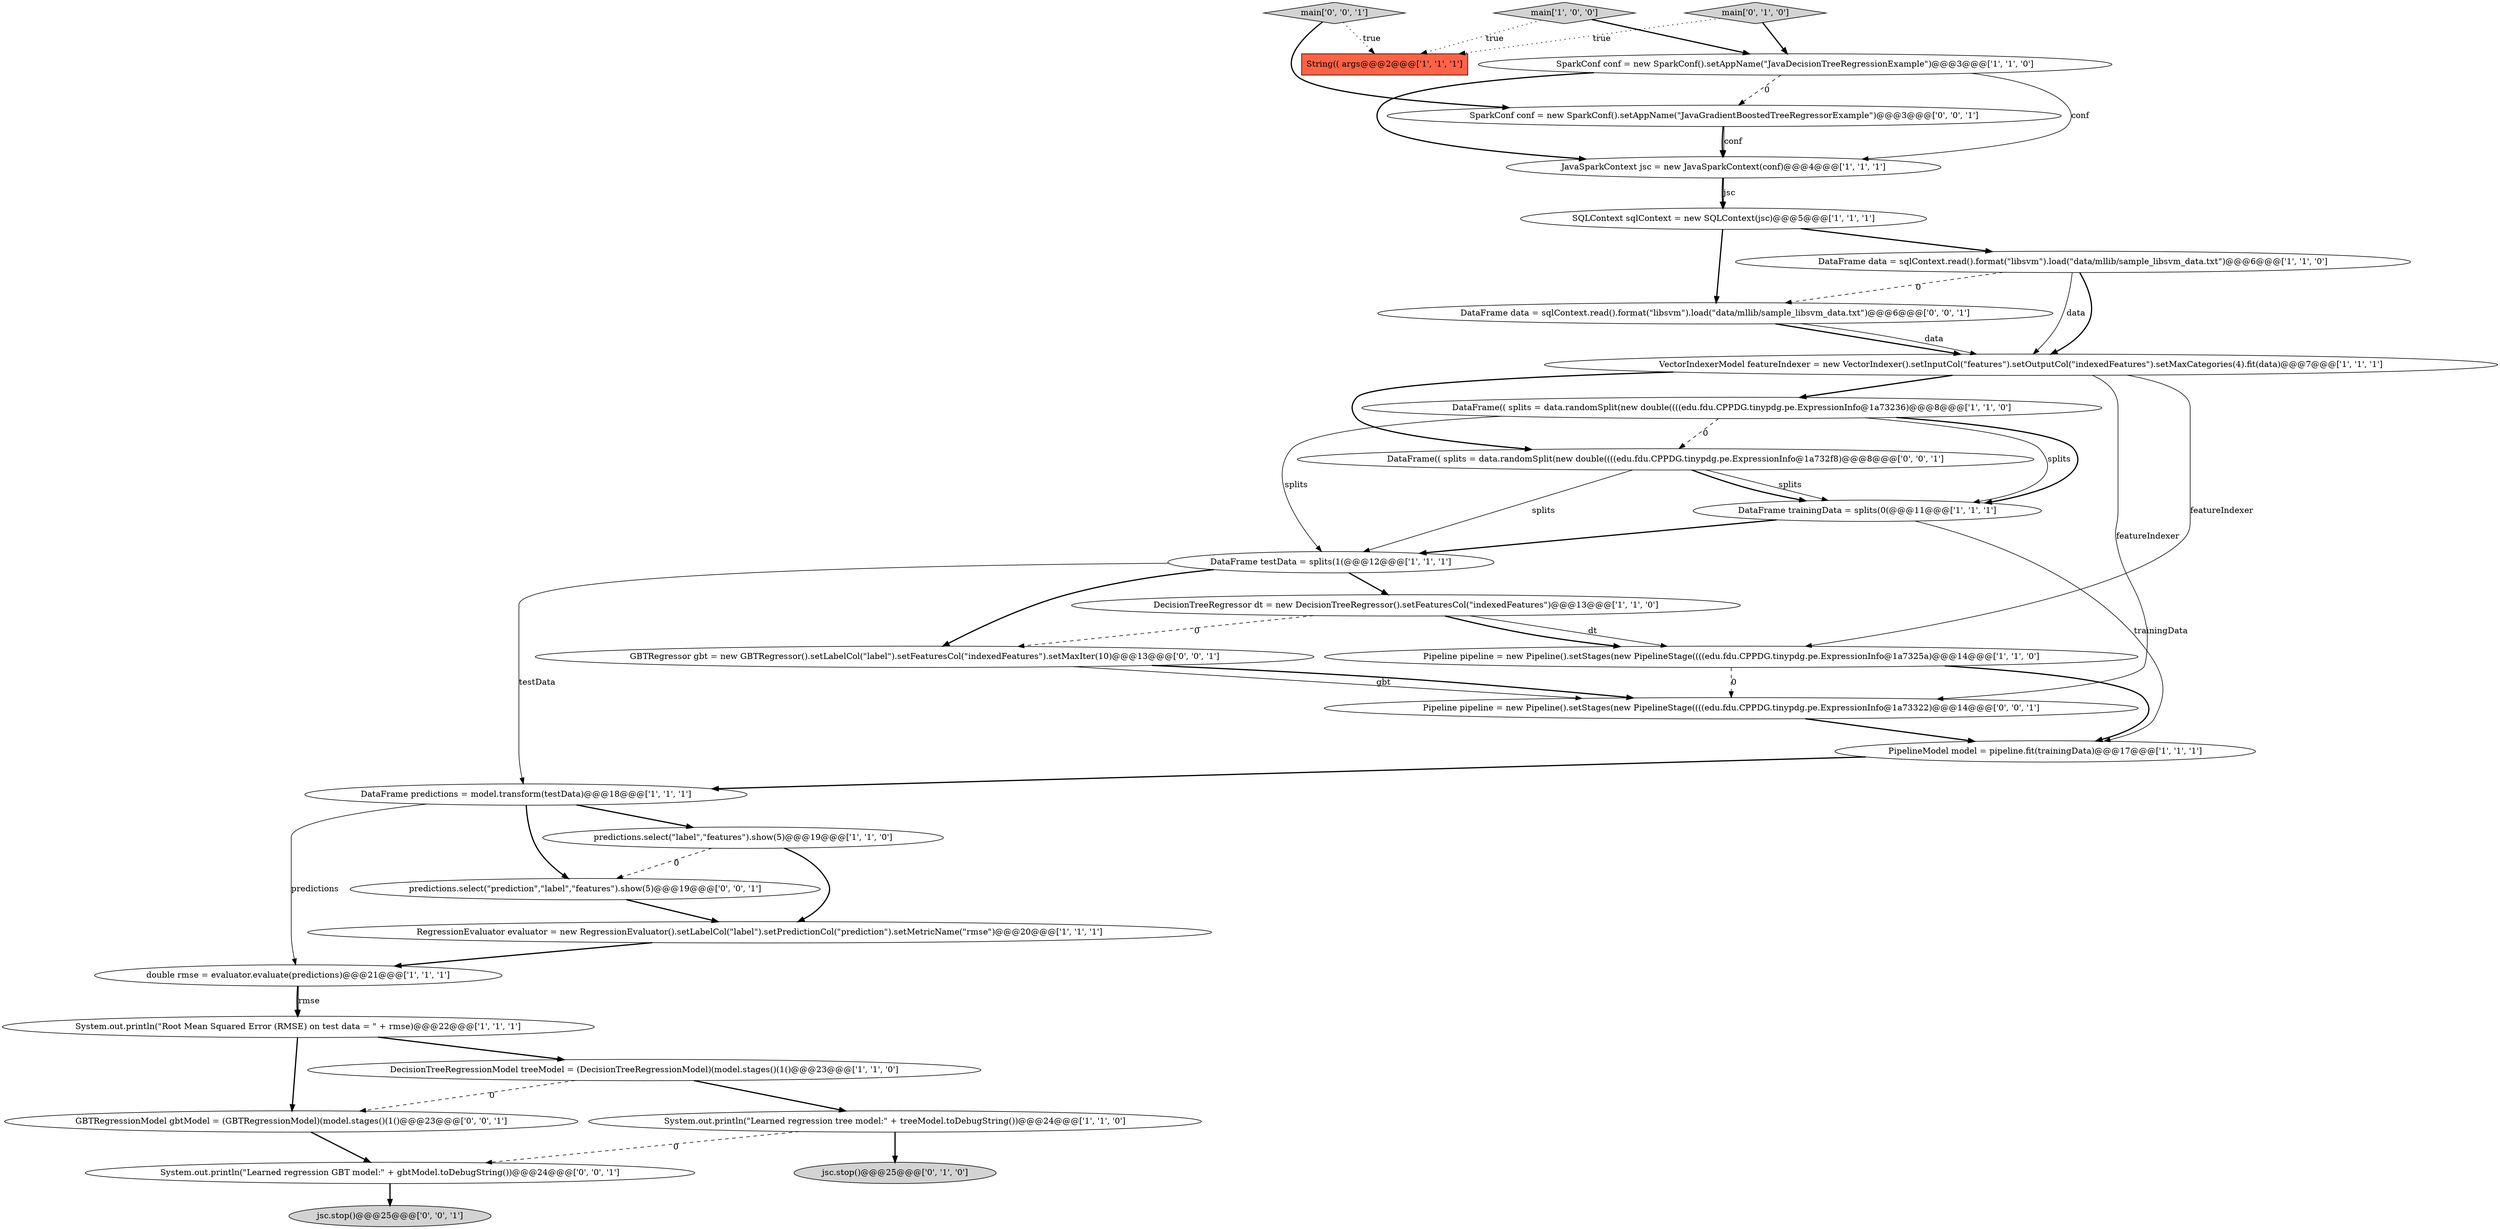 digraph {
4 [style = filled, label = "System.out.println(\"Root Mean Squared Error (RMSE) on test data = \" + rmse)@@@22@@@['1', '1', '1']", fillcolor = white, shape = ellipse image = "AAA0AAABBB1BBB"];
11 [style = filled, label = "DataFrame data = sqlContext.read().format(\"libsvm\").load(\"data/mllib/sample_libsvm_data.txt\")@@@6@@@['1', '1', '0']", fillcolor = white, shape = ellipse image = "AAA0AAABBB1BBB"];
17 [style = filled, label = "DataFrame(( splits = data.randomSplit(new double((((edu.fdu.CPPDG.tinypdg.pe.ExpressionInfo@1a73236)@@@8@@@['1', '1', '0']", fillcolor = white, shape = ellipse image = "AAA0AAABBB1BBB"];
1 [style = filled, label = "JavaSparkContext jsc = new JavaSparkContext(conf)@@@4@@@['1', '1', '1']", fillcolor = white, shape = ellipse image = "AAA0AAABBB1BBB"];
25 [style = filled, label = "SparkConf conf = new SparkConf().setAppName(\"JavaGradientBoostedTreeRegressorExample\")@@@3@@@['0', '0', '1']", fillcolor = white, shape = ellipse image = "AAA0AAABBB3BBB"];
26 [style = filled, label = "GBTRegressionModel gbtModel = (GBTRegressionModel)(model.stages()(1()@@@23@@@['0', '0', '1']", fillcolor = white, shape = ellipse image = "AAA0AAABBB3BBB"];
30 [style = filled, label = "jsc.stop()@@@25@@@['0', '0', '1']", fillcolor = lightgray, shape = ellipse image = "AAA0AAABBB3BBB"];
21 [style = filled, label = "main['0', '1', '0']", fillcolor = lightgray, shape = diamond image = "AAA0AAABBB2BBB"];
29 [style = filled, label = "Pipeline pipeline = new Pipeline().setStages(new PipelineStage((((edu.fdu.CPPDG.tinypdg.pe.ExpressionInfo@1a73322)@@@14@@@['0', '0', '1']", fillcolor = white, shape = ellipse image = "AAA0AAABBB3BBB"];
5 [style = filled, label = "PipelineModel model = pipeline.fit(trainingData)@@@17@@@['1', '1', '1']", fillcolor = white, shape = ellipse image = "AAA0AAABBB1BBB"];
16 [style = filled, label = "DataFrame testData = splits(1(@@@12@@@['1', '1', '1']", fillcolor = white, shape = ellipse image = "AAA0AAABBB1BBB"];
24 [style = filled, label = "System.out.println(\"Learned regression GBT model:\" + gbtModel.toDebugString())@@@24@@@['0', '0', '1']", fillcolor = white, shape = ellipse image = "AAA0AAABBB3BBB"];
13 [style = filled, label = "DecisionTreeRegressionModel treeModel = (DecisionTreeRegressionModel)(model.stages()(1()@@@23@@@['1', '1', '0']", fillcolor = white, shape = ellipse image = "AAA0AAABBB1BBB"];
31 [style = filled, label = "DataFrame(( splits = data.randomSplit(new double((((edu.fdu.CPPDG.tinypdg.pe.ExpressionInfo@1a732f8)@@@8@@@['0', '0', '1']", fillcolor = white, shape = ellipse image = "AAA0AAABBB3BBB"];
12 [style = filled, label = "double rmse = evaluator.evaluate(predictions)@@@21@@@['1', '1', '1']", fillcolor = white, shape = ellipse image = "AAA0AAABBB1BBB"];
14 [style = filled, label = "SparkConf conf = new SparkConf().setAppName(\"JavaDecisionTreeRegressionExample\")@@@3@@@['1', '1', '0']", fillcolor = white, shape = ellipse image = "AAA0AAABBB1BBB"];
8 [style = filled, label = "System.out.println(\"Learned regression tree model:\" + treeModel.toDebugString())@@@24@@@['1', '1', '0']", fillcolor = white, shape = ellipse image = "AAA0AAABBB1BBB"];
22 [style = filled, label = "DataFrame data = sqlContext.read().format(\"libsvm\").load(\"data/mllib/sample_libsvm_data.txt\")@@@6@@@['0', '0', '1']", fillcolor = white, shape = ellipse image = "AAA0AAABBB3BBB"];
2 [style = filled, label = "VectorIndexerModel featureIndexer = new VectorIndexer().setInputCol(\"features\").setOutputCol(\"indexedFeatures\").setMaxCategories(4).fit(data)@@@7@@@['1', '1', '1']", fillcolor = white, shape = ellipse image = "AAA0AAABBB1BBB"];
6 [style = filled, label = "predictions.select(\"label\",\"features\").show(5)@@@19@@@['1', '1', '0']", fillcolor = white, shape = ellipse image = "AAA0AAABBB1BBB"];
23 [style = filled, label = "predictions.select(\"prediction\",\"label\",\"features\").show(5)@@@19@@@['0', '0', '1']", fillcolor = white, shape = ellipse image = "AAA0AAABBB3BBB"];
19 [style = filled, label = "main['1', '0', '0']", fillcolor = lightgray, shape = diamond image = "AAA0AAABBB1BBB"];
15 [style = filled, label = "DataFrame trainingData = splits(0(@@@11@@@['1', '1', '1']", fillcolor = white, shape = ellipse image = "AAA0AAABBB1BBB"];
0 [style = filled, label = "DataFrame predictions = model.transform(testData)@@@18@@@['1', '1', '1']", fillcolor = white, shape = ellipse image = "AAA0AAABBB1BBB"];
9 [style = filled, label = "String(( args@@@2@@@['1', '1', '1']", fillcolor = tomato, shape = box image = "AAA0AAABBB1BBB"];
27 [style = filled, label = "main['0', '0', '1']", fillcolor = lightgray, shape = diamond image = "AAA0AAABBB3BBB"];
7 [style = filled, label = "RegressionEvaluator evaluator = new RegressionEvaluator().setLabelCol(\"label\").setPredictionCol(\"prediction\").setMetricName(\"rmse\")@@@20@@@['1', '1', '1']", fillcolor = white, shape = ellipse image = "AAA0AAABBB1BBB"];
3 [style = filled, label = "Pipeline pipeline = new Pipeline().setStages(new PipelineStage((((edu.fdu.CPPDG.tinypdg.pe.ExpressionInfo@1a7325a)@@@14@@@['1', '1', '0']", fillcolor = white, shape = ellipse image = "AAA0AAABBB1BBB"];
18 [style = filled, label = "DecisionTreeRegressor dt = new DecisionTreeRegressor().setFeaturesCol(\"indexedFeatures\")@@@13@@@['1', '1', '0']", fillcolor = white, shape = ellipse image = "AAA0AAABBB1BBB"];
10 [style = filled, label = "SQLContext sqlContext = new SQLContext(jsc)@@@5@@@['1', '1', '1']", fillcolor = white, shape = ellipse image = "AAA0AAABBB1BBB"];
20 [style = filled, label = "jsc.stop()@@@25@@@['0', '1', '0']", fillcolor = lightgray, shape = ellipse image = "AAA1AAABBB2BBB"];
28 [style = filled, label = "GBTRegressor gbt = new GBTRegressor().setLabelCol(\"label\").setFeaturesCol(\"indexedFeatures\").setMaxIter(10)@@@13@@@['0', '0', '1']", fillcolor = white, shape = ellipse image = "AAA0AAABBB3BBB"];
0->6 [style = bold, label=""];
18->3 [style = bold, label=""];
22->2 [style = bold, label=""];
26->24 [style = bold, label=""];
13->26 [style = dashed, label="0"];
21->14 [style = bold, label=""];
18->3 [style = solid, label="dt"];
17->16 [style = solid, label="splits"];
27->9 [style = dotted, label="true"];
1->10 [style = bold, label=""];
17->15 [style = solid, label="splits"];
27->25 [style = bold, label=""];
4->26 [style = bold, label=""];
21->9 [style = dotted, label="true"];
3->29 [style = dashed, label="0"];
11->2 [style = solid, label="data"];
16->18 [style = bold, label=""];
12->4 [style = bold, label=""];
2->3 [style = solid, label="featureIndexer"];
22->2 [style = solid, label="data"];
1->10 [style = solid, label="jsc"];
8->24 [style = dashed, label="0"];
12->4 [style = solid, label="rmse"];
10->11 [style = bold, label=""];
29->5 [style = bold, label=""];
31->15 [style = solid, label="splits"];
19->9 [style = dotted, label="true"];
18->28 [style = dashed, label="0"];
24->30 [style = bold, label=""];
3->5 [style = bold, label=""];
11->2 [style = bold, label=""];
2->17 [style = bold, label=""];
25->1 [style = bold, label=""];
11->22 [style = dashed, label="0"];
14->1 [style = bold, label=""];
0->23 [style = bold, label=""];
0->12 [style = solid, label="predictions"];
10->22 [style = bold, label=""];
2->29 [style = solid, label="featureIndexer"];
5->0 [style = bold, label=""];
28->29 [style = solid, label="gbt"];
7->12 [style = bold, label=""];
14->25 [style = dashed, label="0"];
17->15 [style = bold, label=""];
31->16 [style = solid, label="splits"];
15->5 [style = solid, label="trainingData"];
14->1 [style = solid, label="conf"];
15->16 [style = bold, label=""];
2->31 [style = bold, label=""];
23->7 [style = bold, label=""];
16->28 [style = bold, label=""];
25->1 [style = solid, label="conf"];
4->13 [style = bold, label=""];
19->14 [style = bold, label=""];
16->0 [style = solid, label="testData"];
13->8 [style = bold, label=""];
6->7 [style = bold, label=""];
31->15 [style = bold, label=""];
17->31 [style = dashed, label="0"];
8->20 [style = bold, label=""];
28->29 [style = bold, label=""];
6->23 [style = dashed, label="0"];
}
